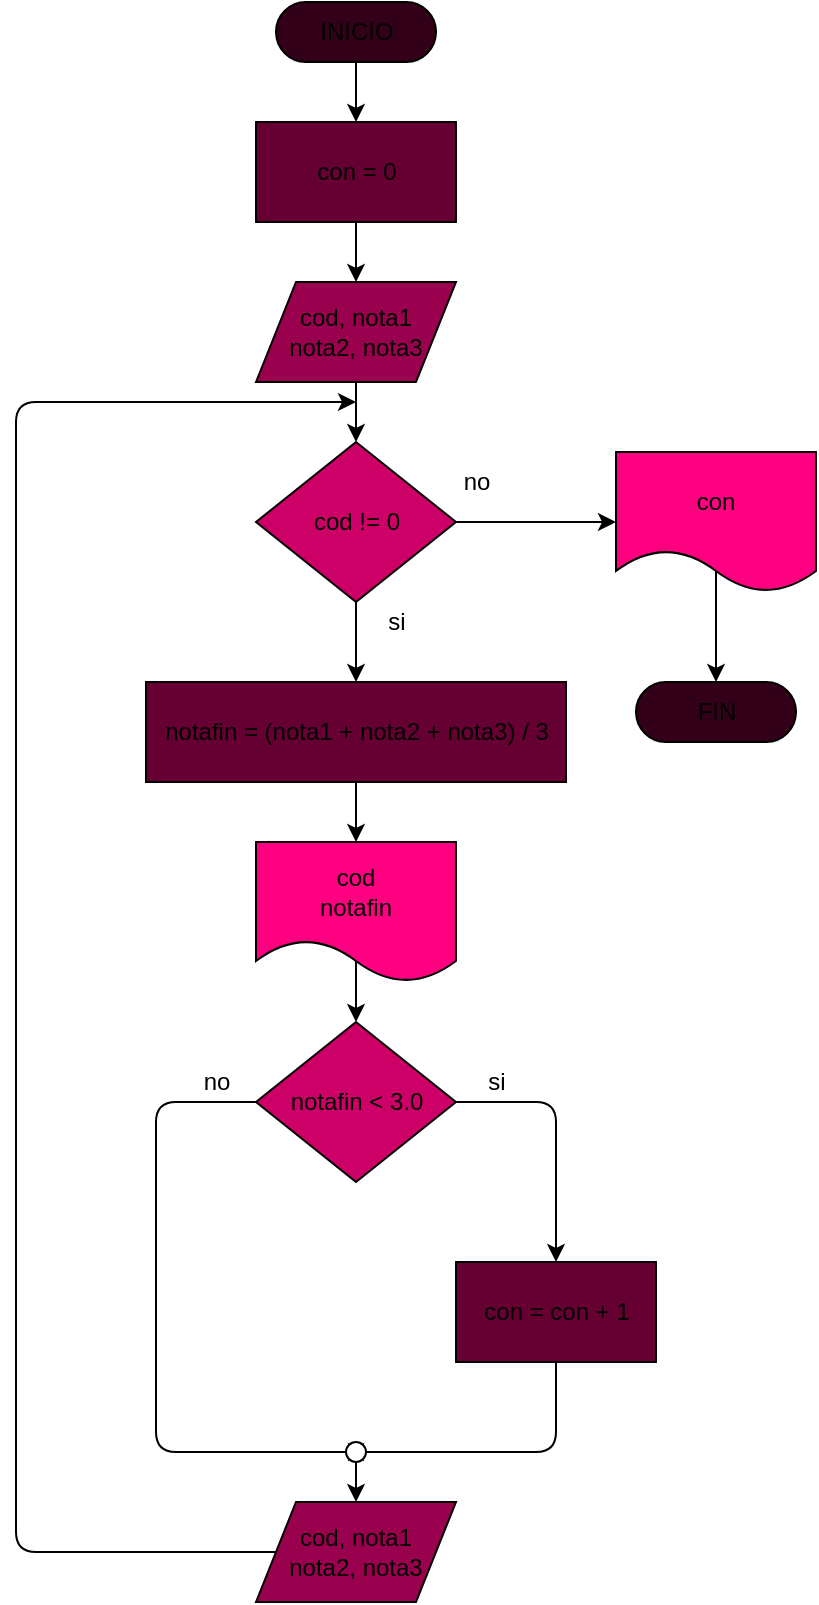 <mxfile>
    <diagram id="aUpxRI5E8lkHsfwfSKUr" name="Page-1">
        <mxGraphModel dx="1631" dy="470" grid="1" gridSize="10" guides="1" tooltips="1" connect="1" arrows="1" fold="1" page="1" pageScale="1" pageWidth="827" pageHeight="1169" math="0" shadow="0">
            <root>
                <mxCell id="0"/>
                <mxCell id="1" parent="0"/>
                <mxCell id="15" style="edgeStyle=none;html=1;exitX=0.5;exitY=0.5;exitDx=0;exitDy=15;exitPerimeter=0;entryX=0.5;entryY=0;entryDx=0;entryDy=0;" parent="1" source="2" target="3" edge="1">
                    <mxGeometry relative="1" as="geometry"/>
                </mxCell>
                <mxCell id="2" value="INICIO" style="html=1;dashed=0;whitespace=wrap;shape=mxgraph.dfd.start;fillColor=#33001A;" parent="1" vertex="1">
                    <mxGeometry x="40" y="40" width="80" height="30" as="geometry"/>
                </mxCell>
                <mxCell id="16" style="edgeStyle=none;html=1;exitX=0.5;exitY=1;exitDx=0;exitDy=0;entryX=0.5;entryY=0;entryDx=0;entryDy=0;" parent="1" source="3" target="4" edge="1">
                    <mxGeometry relative="1" as="geometry"/>
                </mxCell>
                <mxCell id="3" value="con = 0" style="html=1;dashed=0;whitespace=wrap;fillColor=#660033;" parent="1" vertex="1">
                    <mxGeometry x="30" y="100" width="100" height="50" as="geometry"/>
                </mxCell>
                <mxCell id="17" style="edgeStyle=none;html=1;exitX=0.5;exitY=1;exitDx=0;exitDy=0;" parent="1" source="4" target="5" edge="1">
                    <mxGeometry relative="1" as="geometry"/>
                </mxCell>
                <mxCell id="4" value="cod, nota1&lt;br&gt;nota2, nota3" style="shape=parallelogram;perimeter=parallelogramPerimeter;whiteSpace=wrap;html=1;dashed=0;fillColor=#99004D;" parent="1" vertex="1">
                    <mxGeometry x="30" y="180" width="100" height="50" as="geometry"/>
                </mxCell>
                <mxCell id="18" style="edgeStyle=none;html=1;exitX=1;exitY=0.5;exitDx=0;exitDy=0;entryX=0;entryY=0.5;entryDx=0;entryDy=0;" parent="1" source="5" target="7" edge="1">
                    <mxGeometry relative="1" as="geometry"/>
                </mxCell>
                <mxCell id="19" style="edgeStyle=none;html=1;exitX=0.5;exitY=1;exitDx=0;exitDy=0;entryX=0.5;entryY=0;entryDx=0;entryDy=0;" parent="1" source="5" target="6" edge="1">
                    <mxGeometry relative="1" as="geometry"/>
                </mxCell>
                <mxCell id="5" value="cod != 0" style="shape=rhombus;html=1;dashed=0;whitespace=wrap;perimeter=rhombusPerimeter;fillColor=#CC0066;" parent="1" vertex="1">
                    <mxGeometry x="30" y="260" width="100" height="80" as="geometry"/>
                </mxCell>
                <mxCell id="23" value="" style="edgeStyle=none;html=1;" parent="1" source="6" target="8" edge="1">
                    <mxGeometry relative="1" as="geometry"/>
                </mxCell>
                <mxCell id="6" value="notafin = (nota1 + nota2 + nota3) / 3" style="html=1;dashed=0;whitespace=wrap;fillColor=#660033;" parent="1" vertex="1">
                    <mxGeometry x="-25" y="380" width="210" height="50" as="geometry"/>
                </mxCell>
                <mxCell id="22" style="edgeStyle=none;html=1;exitX=0.5;exitY=0;exitDx=0;exitDy=0;entryX=0.5;entryY=0.5;entryDx=0;entryDy=-15;entryPerimeter=0;" parent="1" source="7" target="13" edge="1">
                    <mxGeometry relative="1" as="geometry"/>
                </mxCell>
                <mxCell id="7" value="con" style="shape=document;whiteSpace=wrap;html=1;boundedLbl=1;dashed=0;flipH=1;fillColor=#FF0080;" parent="1" vertex="1">
                    <mxGeometry x="210" y="265" width="100" height="70" as="geometry"/>
                </mxCell>
                <mxCell id="25" style="edgeStyle=none;html=1;exitX=0.5;exitY=0;exitDx=0;exitDy=0;entryX=0.5;entryY=0;entryDx=0;entryDy=0;" parent="1" source="8" target="10" edge="1">
                    <mxGeometry relative="1" as="geometry"/>
                </mxCell>
                <mxCell id="8" value="cod&lt;br&gt;notafin" style="shape=document;whiteSpace=wrap;html=1;boundedLbl=1;dashed=0;flipH=1;fillColor=#FF0080;" parent="1" vertex="1">
                    <mxGeometry x="30" y="460" width="100" height="70" as="geometry"/>
                </mxCell>
                <mxCell id="26" style="edgeStyle=none;html=1;exitX=1;exitY=0.5;exitDx=0;exitDy=0;entryX=0.5;entryY=0;entryDx=0;entryDy=0;" parent="1" source="10" target="11" edge="1">
                    <mxGeometry relative="1" as="geometry">
                        <Array as="points">
                            <mxPoint x="180" y="590"/>
                        </Array>
                    </mxGeometry>
                </mxCell>
                <mxCell id="28" style="edgeStyle=none;html=1;exitX=0;exitY=0.5;exitDx=0;exitDy=0;entryX=1;entryY=0.5;entryDx=0;entryDy=0;" parent="1" source="10" target="30" edge="1">
                    <mxGeometry relative="1" as="geometry">
                        <mxPoint x="-20" y="760" as="targetPoint"/>
                        <Array as="points">
                            <mxPoint x="-20" y="590"/>
                            <mxPoint x="-20" y="765"/>
                        </Array>
                    </mxGeometry>
                </mxCell>
                <mxCell id="10" value="notafin &amp;lt; 3.0" style="shape=rhombus;html=1;dashed=0;whitespace=wrap;perimeter=rhombusPerimeter;fillColor=#CC0066;" parent="1" vertex="1">
                    <mxGeometry x="30" y="550" width="100" height="80" as="geometry"/>
                </mxCell>
                <mxCell id="27" style="edgeStyle=none;html=1;exitX=0.5;exitY=1;exitDx=0;exitDy=0;entryX=0;entryY=0.5;entryDx=0;entryDy=0;" parent="1" source="11" target="30" edge="1">
                    <mxGeometry relative="1" as="geometry">
                        <mxPoint x="90" y="760" as="targetPoint"/>
                        <Array as="points">
                            <mxPoint x="180" y="765"/>
                        </Array>
                    </mxGeometry>
                </mxCell>
                <mxCell id="11" value="con = con + 1" style="html=1;dashed=0;whitespace=wrap;fillColor=#660033;" parent="1" vertex="1">
                    <mxGeometry x="130" y="670" width="100" height="50" as="geometry"/>
                </mxCell>
                <mxCell id="34" style="edgeStyle=none;html=1;exitX=0;exitY=0.5;exitDx=0;exitDy=0;" edge="1" parent="1" source="12">
                    <mxGeometry relative="1" as="geometry">
                        <mxPoint x="80" y="240" as="targetPoint"/>
                        <Array as="points">
                            <mxPoint x="-90" y="815"/>
                            <mxPoint x="-90" y="240"/>
                        </Array>
                    </mxGeometry>
                </mxCell>
                <mxCell id="12" value="cod, nota1&lt;br&gt;nota2, nota3" style="shape=parallelogram;perimeter=parallelogramPerimeter;whiteSpace=wrap;html=1;dashed=0;fillColor=#99004D;" parent="1" vertex="1">
                    <mxGeometry x="30" y="790" width="100" height="50" as="geometry"/>
                </mxCell>
                <mxCell id="13" value="FIN" style="html=1;dashed=0;whitespace=wrap;shape=mxgraph.dfd.start;fillColor=#33001A;" parent="1" vertex="1">
                    <mxGeometry x="220" y="380" width="80" height="30" as="geometry"/>
                </mxCell>
                <mxCell id="20" value="no" style="text;html=1;align=center;verticalAlign=middle;resizable=0;points=[];autosize=1;strokeColor=none;fillColor=none;" parent="1" vertex="1">
                    <mxGeometry x="125" y="270" width="30" height="20" as="geometry"/>
                </mxCell>
                <mxCell id="21" value="si" style="text;html=1;align=center;verticalAlign=middle;resizable=0;points=[];autosize=1;strokeColor=none;fillColor=none;" parent="1" vertex="1">
                    <mxGeometry x="90" y="340" width="20" height="20" as="geometry"/>
                </mxCell>
                <mxCell id="31" value="" style="edgeStyle=none;html=1;" parent="1" source="30" target="12" edge="1">
                    <mxGeometry relative="1" as="geometry"/>
                </mxCell>
                <mxCell id="30" value="" style="shape=ellipse;html=1;dashed=0;whitespace=wrap;aspect=fixed;perimeter=ellipsePerimeter;" parent="1" vertex="1">
                    <mxGeometry x="75" y="760" width="10" height="10" as="geometry"/>
                </mxCell>
                <mxCell id="32" value="si" style="text;html=1;align=center;verticalAlign=middle;resizable=0;points=[];autosize=1;strokeColor=none;fillColor=none;" parent="1" vertex="1">
                    <mxGeometry x="140" y="570" width="20" height="20" as="geometry"/>
                </mxCell>
                <mxCell id="33" value="no" style="text;html=1;align=center;verticalAlign=middle;resizable=0;points=[];autosize=1;strokeColor=none;fillColor=none;" parent="1" vertex="1">
                    <mxGeometry x="-5" y="570" width="30" height="20" as="geometry"/>
                </mxCell>
            </root>
        </mxGraphModel>
    </diagram>
</mxfile>